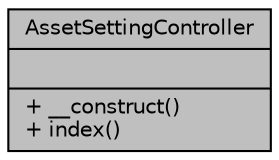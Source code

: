 digraph "AssetSettingController"
{
 // LATEX_PDF_SIZE
  bgcolor="transparent";
  edge [fontname="Helvetica",fontsize="10",labelfontname="Helvetica",labelfontsize="10"];
  node [fontname="Helvetica",fontsize="10",shape=record];
  Node1 [label="{AssetSettingController\n||+ __construct()\l+ index()\l}",height=0.2,width=0.4,color="black", fillcolor="grey75", style="filled", fontcolor="black",tooltip="Controlador del panel de configuración del módulo de bienes."];
}
